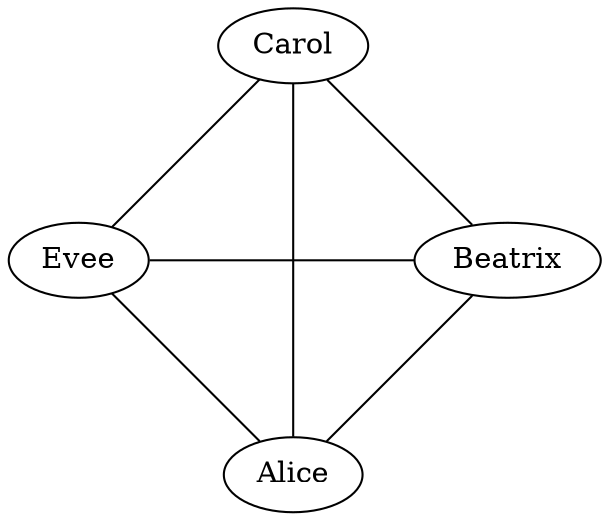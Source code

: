 graph SampleLesbianQuad {
    layout=circo

	Alice -- Beatrix
	Alice -- Carol
	Alice -- Evee
	Beatrix -- Evee
	Beatrix -- Carol
	Carol -- Evee
}